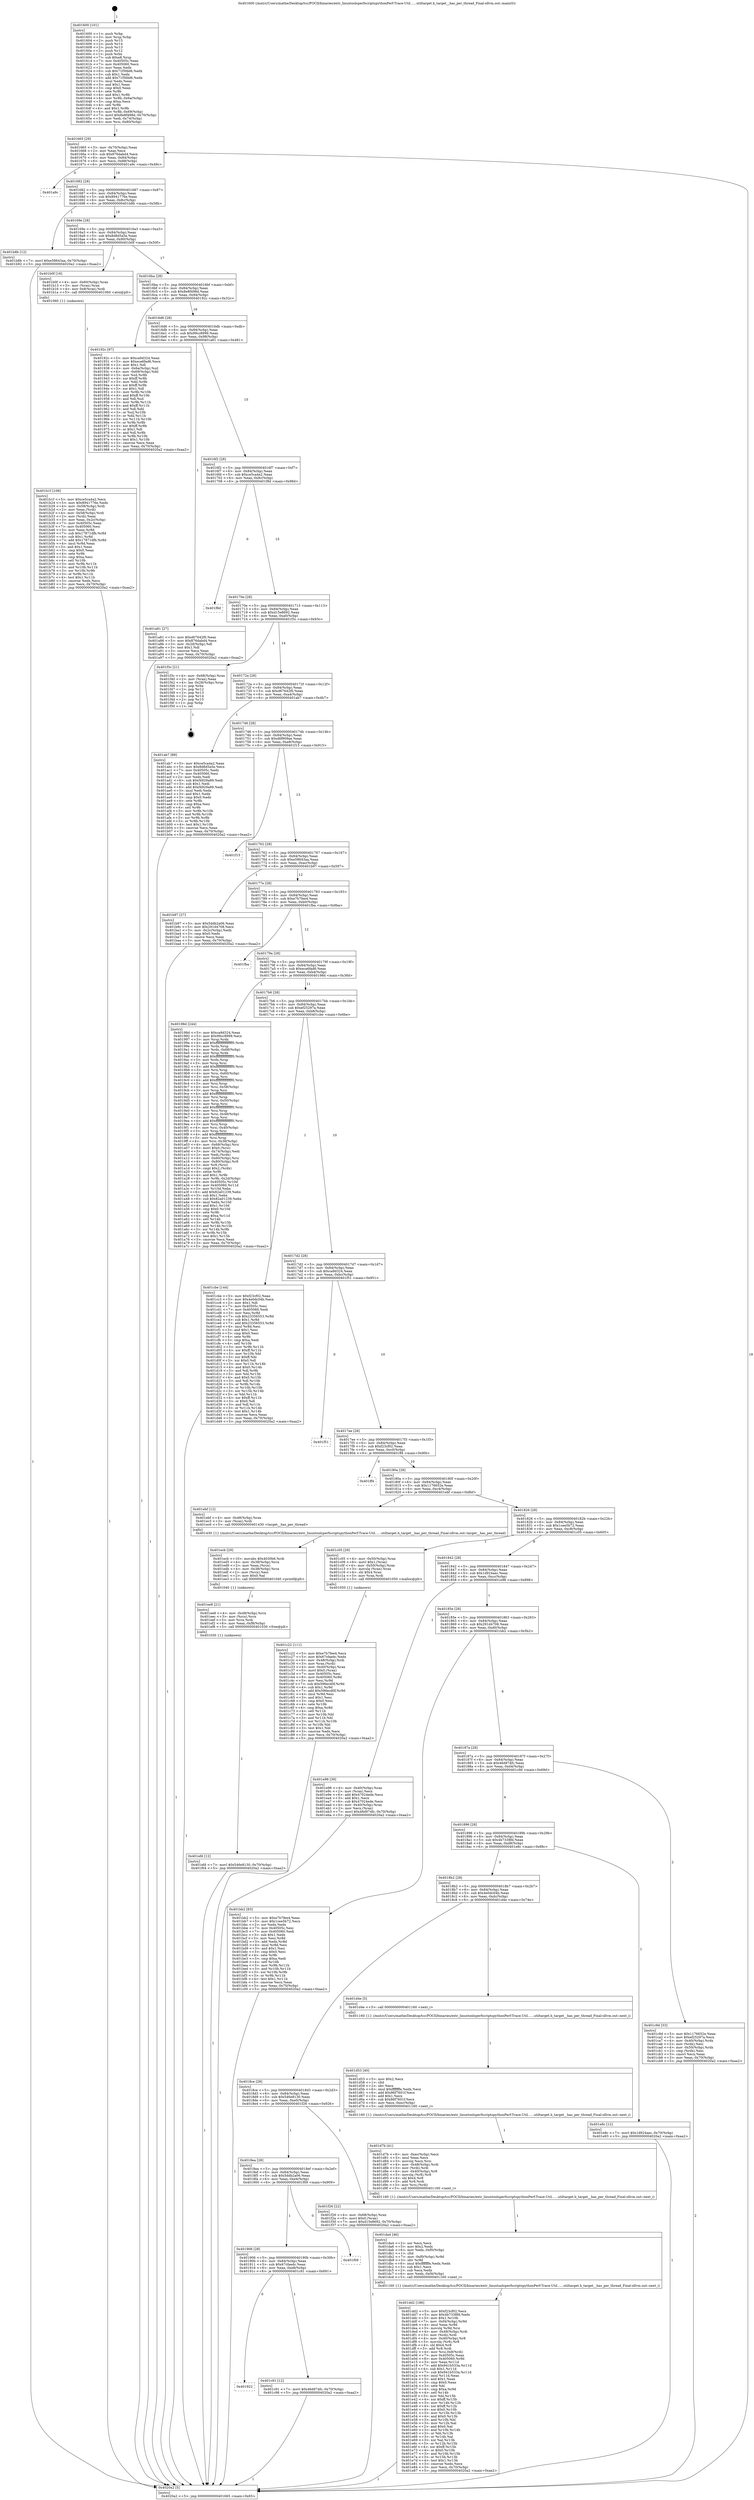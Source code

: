 digraph "0x401600" {
  label = "0x401600 (/mnt/c/Users/mathe/Desktop/tcc/POCII/binaries/extr_linuxtoolsperfscriptspythonPerf-Trace-Util......utiltarget.h_target__has_per_thread_Final-ollvm.out::main(0))"
  labelloc = "t"
  node[shape=record]

  Entry [label="",width=0.3,height=0.3,shape=circle,fillcolor=black,style=filled]
  "0x401665" [label="{
     0x401665 [29]\l
     | [instrs]\l
     &nbsp;&nbsp;0x401665 \<+3\>: mov -0x70(%rbp),%eax\l
     &nbsp;&nbsp;0x401668 \<+2\>: mov %eax,%ecx\l
     &nbsp;&nbsp;0x40166a \<+6\>: sub $0x876dabd4,%ecx\l
     &nbsp;&nbsp;0x401670 \<+6\>: mov %eax,-0x84(%rbp)\l
     &nbsp;&nbsp;0x401676 \<+6\>: mov %ecx,-0x88(%rbp)\l
     &nbsp;&nbsp;0x40167c \<+6\>: je 0000000000401a9c \<main+0x49c\>\l
  }"]
  "0x401a9c" [label="{
     0x401a9c\l
  }", style=dashed]
  "0x401682" [label="{
     0x401682 [28]\l
     | [instrs]\l
     &nbsp;&nbsp;0x401682 \<+5\>: jmp 0000000000401687 \<main+0x87\>\l
     &nbsp;&nbsp;0x401687 \<+6\>: mov -0x84(%rbp),%eax\l
     &nbsp;&nbsp;0x40168d \<+5\>: sub $0x8941776e,%eax\l
     &nbsp;&nbsp;0x401692 \<+6\>: mov %eax,-0x8c(%rbp)\l
     &nbsp;&nbsp;0x401698 \<+6\>: je 0000000000401b8b \<main+0x58b\>\l
  }"]
  Exit [label="",width=0.3,height=0.3,shape=circle,fillcolor=black,style=filled,peripheries=2]
  "0x401b8b" [label="{
     0x401b8b [12]\l
     | [instrs]\l
     &nbsp;&nbsp;0x401b8b \<+7\>: movl $0xe58643aa,-0x70(%rbp)\l
     &nbsp;&nbsp;0x401b92 \<+5\>: jmp 00000000004020a2 \<main+0xaa2\>\l
  }"]
  "0x40169e" [label="{
     0x40169e [28]\l
     | [instrs]\l
     &nbsp;&nbsp;0x40169e \<+5\>: jmp 00000000004016a3 \<main+0xa3\>\l
     &nbsp;&nbsp;0x4016a3 \<+6\>: mov -0x84(%rbp),%eax\l
     &nbsp;&nbsp;0x4016a9 \<+5\>: sub $0x8d8d5a5e,%eax\l
     &nbsp;&nbsp;0x4016ae \<+6\>: mov %eax,-0x90(%rbp)\l
     &nbsp;&nbsp;0x4016b4 \<+6\>: je 0000000000401b0f \<main+0x50f\>\l
  }"]
  "0x401efd" [label="{
     0x401efd [12]\l
     | [instrs]\l
     &nbsp;&nbsp;0x401efd \<+7\>: movl $0x546e8130,-0x70(%rbp)\l
     &nbsp;&nbsp;0x401f04 \<+5\>: jmp 00000000004020a2 \<main+0xaa2\>\l
  }"]
  "0x401b0f" [label="{
     0x401b0f [16]\l
     | [instrs]\l
     &nbsp;&nbsp;0x401b0f \<+4\>: mov -0x60(%rbp),%rax\l
     &nbsp;&nbsp;0x401b13 \<+3\>: mov (%rax),%rax\l
     &nbsp;&nbsp;0x401b16 \<+4\>: mov 0x8(%rax),%rdi\l
     &nbsp;&nbsp;0x401b1a \<+5\>: call 0000000000401060 \<atoi@plt\>\l
     | [calls]\l
     &nbsp;&nbsp;0x401060 \{1\} (unknown)\l
  }"]
  "0x4016ba" [label="{
     0x4016ba [28]\l
     | [instrs]\l
     &nbsp;&nbsp;0x4016ba \<+5\>: jmp 00000000004016bf \<main+0xbf\>\l
     &nbsp;&nbsp;0x4016bf \<+6\>: mov -0x84(%rbp),%eax\l
     &nbsp;&nbsp;0x4016c5 \<+5\>: sub $0x8e8f498d,%eax\l
     &nbsp;&nbsp;0x4016ca \<+6\>: mov %eax,-0x94(%rbp)\l
     &nbsp;&nbsp;0x4016d0 \<+6\>: je 000000000040192c \<main+0x32c\>\l
  }"]
  "0x401ee8" [label="{
     0x401ee8 [21]\l
     | [instrs]\l
     &nbsp;&nbsp;0x401ee8 \<+4\>: mov -0x48(%rbp),%rcx\l
     &nbsp;&nbsp;0x401eec \<+3\>: mov (%rcx),%rcx\l
     &nbsp;&nbsp;0x401eef \<+3\>: mov %rcx,%rdi\l
     &nbsp;&nbsp;0x401ef2 \<+6\>: mov %eax,-0xf8(%rbp)\l
     &nbsp;&nbsp;0x401ef8 \<+5\>: call 0000000000401030 \<free@plt\>\l
     | [calls]\l
     &nbsp;&nbsp;0x401030 \{1\} (unknown)\l
  }"]
  "0x40192c" [label="{
     0x40192c [97]\l
     | [instrs]\l
     &nbsp;&nbsp;0x40192c \<+5\>: mov $0xca9d324,%eax\l
     &nbsp;&nbsp;0x401931 \<+5\>: mov $0xeca6fad6,%ecx\l
     &nbsp;&nbsp;0x401936 \<+2\>: mov $0x1,%dl\l
     &nbsp;&nbsp;0x401938 \<+4\>: mov -0x6a(%rbp),%sil\l
     &nbsp;&nbsp;0x40193c \<+4\>: mov -0x69(%rbp),%dil\l
     &nbsp;&nbsp;0x401940 \<+3\>: mov %sil,%r8b\l
     &nbsp;&nbsp;0x401943 \<+4\>: xor $0xff,%r8b\l
     &nbsp;&nbsp;0x401947 \<+3\>: mov %dil,%r9b\l
     &nbsp;&nbsp;0x40194a \<+4\>: xor $0xff,%r9b\l
     &nbsp;&nbsp;0x40194e \<+3\>: xor $0x1,%dl\l
     &nbsp;&nbsp;0x401951 \<+3\>: mov %r8b,%r10b\l
     &nbsp;&nbsp;0x401954 \<+4\>: and $0xff,%r10b\l
     &nbsp;&nbsp;0x401958 \<+3\>: and %dl,%sil\l
     &nbsp;&nbsp;0x40195b \<+3\>: mov %r9b,%r11b\l
     &nbsp;&nbsp;0x40195e \<+4\>: and $0xff,%r11b\l
     &nbsp;&nbsp;0x401962 \<+3\>: and %dl,%dil\l
     &nbsp;&nbsp;0x401965 \<+3\>: or %sil,%r10b\l
     &nbsp;&nbsp;0x401968 \<+3\>: or %dil,%r11b\l
     &nbsp;&nbsp;0x40196b \<+3\>: xor %r11b,%r10b\l
     &nbsp;&nbsp;0x40196e \<+3\>: or %r9b,%r8b\l
     &nbsp;&nbsp;0x401971 \<+4\>: xor $0xff,%r8b\l
     &nbsp;&nbsp;0x401975 \<+3\>: or $0x1,%dl\l
     &nbsp;&nbsp;0x401978 \<+3\>: and %dl,%r8b\l
     &nbsp;&nbsp;0x40197b \<+3\>: or %r8b,%r10b\l
     &nbsp;&nbsp;0x40197e \<+4\>: test $0x1,%r10b\l
     &nbsp;&nbsp;0x401982 \<+3\>: cmovne %ecx,%eax\l
     &nbsp;&nbsp;0x401985 \<+3\>: mov %eax,-0x70(%rbp)\l
     &nbsp;&nbsp;0x401988 \<+5\>: jmp 00000000004020a2 \<main+0xaa2\>\l
  }"]
  "0x4016d6" [label="{
     0x4016d6 [28]\l
     | [instrs]\l
     &nbsp;&nbsp;0x4016d6 \<+5\>: jmp 00000000004016db \<main+0xdb\>\l
     &nbsp;&nbsp;0x4016db \<+6\>: mov -0x84(%rbp),%eax\l
     &nbsp;&nbsp;0x4016e1 \<+5\>: sub $0x99cc8999,%eax\l
     &nbsp;&nbsp;0x4016e6 \<+6\>: mov %eax,-0x98(%rbp)\l
     &nbsp;&nbsp;0x4016ec \<+6\>: je 0000000000401a81 \<main+0x481\>\l
  }"]
  "0x4020a2" [label="{
     0x4020a2 [5]\l
     | [instrs]\l
     &nbsp;&nbsp;0x4020a2 \<+5\>: jmp 0000000000401665 \<main+0x65\>\l
  }"]
  "0x401600" [label="{
     0x401600 [101]\l
     | [instrs]\l
     &nbsp;&nbsp;0x401600 \<+1\>: push %rbp\l
     &nbsp;&nbsp;0x401601 \<+3\>: mov %rsp,%rbp\l
     &nbsp;&nbsp;0x401604 \<+2\>: push %r15\l
     &nbsp;&nbsp;0x401606 \<+2\>: push %r14\l
     &nbsp;&nbsp;0x401608 \<+2\>: push %r13\l
     &nbsp;&nbsp;0x40160a \<+2\>: push %r12\l
     &nbsp;&nbsp;0x40160c \<+1\>: push %rbx\l
     &nbsp;&nbsp;0x40160d \<+7\>: sub $0xe8,%rsp\l
     &nbsp;&nbsp;0x401614 \<+7\>: mov 0x40505c,%eax\l
     &nbsp;&nbsp;0x40161b \<+7\>: mov 0x405060,%ecx\l
     &nbsp;&nbsp;0x401622 \<+2\>: mov %eax,%edx\l
     &nbsp;&nbsp;0x401624 \<+6\>: sub $0x71f5fdd6,%edx\l
     &nbsp;&nbsp;0x40162a \<+3\>: sub $0x1,%edx\l
     &nbsp;&nbsp;0x40162d \<+6\>: add $0x71f5fdd6,%edx\l
     &nbsp;&nbsp;0x401633 \<+3\>: imul %edx,%eax\l
     &nbsp;&nbsp;0x401636 \<+3\>: and $0x1,%eax\l
     &nbsp;&nbsp;0x401639 \<+3\>: cmp $0x0,%eax\l
     &nbsp;&nbsp;0x40163c \<+4\>: sete %r8b\l
     &nbsp;&nbsp;0x401640 \<+4\>: and $0x1,%r8b\l
     &nbsp;&nbsp;0x401644 \<+4\>: mov %r8b,-0x6a(%rbp)\l
     &nbsp;&nbsp;0x401648 \<+3\>: cmp $0xa,%ecx\l
     &nbsp;&nbsp;0x40164b \<+4\>: setl %r8b\l
     &nbsp;&nbsp;0x40164f \<+4\>: and $0x1,%r8b\l
     &nbsp;&nbsp;0x401653 \<+4\>: mov %r8b,-0x69(%rbp)\l
     &nbsp;&nbsp;0x401657 \<+7\>: movl $0x8e8f498d,-0x70(%rbp)\l
     &nbsp;&nbsp;0x40165e \<+3\>: mov %edi,-0x74(%rbp)\l
     &nbsp;&nbsp;0x401661 \<+4\>: mov %rsi,-0x80(%rbp)\l
  }"]
  "0x401ecb" [label="{
     0x401ecb [29]\l
     | [instrs]\l
     &nbsp;&nbsp;0x401ecb \<+10\>: movabs $0x4030b6,%rdi\l
     &nbsp;&nbsp;0x401ed5 \<+4\>: mov -0x38(%rbp),%rcx\l
     &nbsp;&nbsp;0x401ed9 \<+2\>: mov %eax,(%rcx)\l
     &nbsp;&nbsp;0x401edb \<+4\>: mov -0x38(%rbp),%rcx\l
     &nbsp;&nbsp;0x401edf \<+2\>: mov (%rcx),%esi\l
     &nbsp;&nbsp;0x401ee1 \<+2\>: mov $0x0,%al\l
     &nbsp;&nbsp;0x401ee3 \<+5\>: call 0000000000401040 \<printf@plt\>\l
     | [calls]\l
     &nbsp;&nbsp;0x401040 \{1\} (unknown)\l
  }"]
  "0x401a81" [label="{
     0x401a81 [27]\l
     | [instrs]\l
     &nbsp;&nbsp;0x401a81 \<+5\>: mov $0xd67642f0,%eax\l
     &nbsp;&nbsp;0x401a86 \<+5\>: mov $0x876dabd4,%ecx\l
     &nbsp;&nbsp;0x401a8b \<+3\>: mov -0x2d(%rbp),%dl\l
     &nbsp;&nbsp;0x401a8e \<+3\>: test $0x1,%dl\l
     &nbsp;&nbsp;0x401a91 \<+3\>: cmovne %ecx,%eax\l
     &nbsp;&nbsp;0x401a94 \<+3\>: mov %eax,-0x70(%rbp)\l
     &nbsp;&nbsp;0x401a97 \<+5\>: jmp 00000000004020a2 \<main+0xaa2\>\l
  }"]
  "0x4016f2" [label="{
     0x4016f2 [28]\l
     | [instrs]\l
     &nbsp;&nbsp;0x4016f2 \<+5\>: jmp 00000000004016f7 \<main+0xf7\>\l
     &nbsp;&nbsp;0x4016f7 \<+6\>: mov -0x84(%rbp),%eax\l
     &nbsp;&nbsp;0x4016fd \<+5\>: sub $0xce5ca4a2,%eax\l
     &nbsp;&nbsp;0x401702 \<+6\>: mov %eax,-0x9c(%rbp)\l
     &nbsp;&nbsp;0x401708 \<+6\>: je 0000000000401f8d \<main+0x98d\>\l
  }"]
  "0x401dd2" [label="{
     0x401dd2 [186]\l
     | [instrs]\l
     &nbsp;&nbsp;0x401dd2 \<+5\>: mov $0xf23cf02,%ecx\l
     &nbsp;&nbsp;0x401dd7 \<+5\>: mov $0x4b7338fd,%edx\l
     &nbsp;&nbsp;0x401ddc \<+3\>: mov $0x1,%r10b\l
     &nbsp;&nbsp;0x401ddf \<+7\>: mov -0xf4(%rbp),%r9d\l
     &nbsp;&nbsp;0x401de6 \<+4\>: imul %eax,%r9d\l
     &nbsp;&nbsp;0x401dea \<+3\>: movslq %r9d,%rsi\l
     &nbsp;&nbsp;0x401ded \<+4\>: mov -0x48(%rbp),%rdi\l
     &nbsp;&nbsp;0x401df1 \<+3\>: mov (%rdi),%rdi\l
     &nbsp;&nbsp;0x401df4 \<+4\>: mov -0x40(%rbp),%r8\l
     &nbsp;&nbsp;0x401df8 \<+3\>: movslq (%r8),%r8\l
     &nbsp;&nbsp;0x401dfb \<+4\>: shl $0x4,%r8\l
     &nbsp;&nbsp;0x401dff \<+3\>: add %r8,%rdi\l
     &nbsp;&nbsp;0x401e02 \<+4\>: mov %rsi,0x8(%rdi)\l
     &nbsp;&nbsp;0x401e06 \<+7\>: mov 0x40505c,%eax\l
     &nbsp;&nbsp;0x401e0d \<+8\>: mov 0x405060,%r9d\l
     &nbsp;&nbsp;0x401e15 \<+3\>: mov %eax,%r11d\l
     &nbsp;&nbsp;0x401e18 \<+7\>: add $0x941b533a,%r11d\l
     &nbsp;&nbsp;0x401e1f \<+4\>: sub $0x1,%r11d\l
     &nbsp;&nbsp;0x401e23 \<+7\>: sub $0x941b533a,%r11d\l
     &nbsp;&nbsp;0x401e2a \<+4\>: imul %r11d,%eax\l
     &nbsp;&nbsp;0x401e2e \<+3\>: and $0x1,%eax\l
     &nbsp;&nbsp;0x401e31 \<+3\>: cmp $0x0,%eax\l
     &nbsp;&nbsp;0x401e34 \<+3\>: sete %bl\l
     &nbsp;&nbsp;0x401e37 \<+4\>: cmp $0xa,%r9d\l
     &nbsp;&nbsp;0x401e3b \<+4\>: setl %r14b\l
     &nbsp;&nbsp;0x401e3f \<+3\>: mov %bl,%r15b\l
     &nbsp;&nbsp;0x401e42 \<+4\>: xor $0xff,%r15b\l
     &nbsp;&nbsp;0x401e46 \<+3\>: mov %r14b,%r12b\l
     &nbsp;&nbsp;0x401e49 \<+4\>: xor $0xff,%r12b\l
     &nbsp;&nbsp;0x401e4d \<+4\>: xor $0x0,%r10b\l
     &nbsp;&nbsp;0x401e51 \<+3\>: mov %r15b,%r13b\l
     &nbsp;&nbsp;0x401e54 \<+4\>: and $0x0,%r13b\l
     &nbsp;&nbsp;0x401e58 \<+3\>: and %r10b,%bl\l
     &nbsp;&nbsp;0x401e5b \<+3\>: mov %r12b,%al\l
     &nbsp;&nbsp;0x401e5e \<+2\>: and $0x0,%al\l
     &nbsp;&nbsp;0x401e60 \<+3\>: and %r10b,%r14b\l
     &nbsp;&nbsp;0x401e63 \<+3\>: or %bl,%r13b\l
     &nbsp;&nbsp;0x401e66 \<+3\>: or %r14b,%al\l
     &nbsp;&nbsp;0x401e69 \<+3\>: xor %al,%r13b\l
     &nbsp;&nbsp;0x401e6c \<+3\>: or %r12b,%r15b\l
     &nbsp;&nbsp;0x401e6f \<+4\>: xor $0xff,%r15b\l
     &nbsp;&nbsp;0x401e73 \<+4\>: or $0x0,%r10b\l
     &nbsp;&nbsp;0x401e77 \<+3\>: and %r10b,%r15b\l
     &nbsp;&nbsp;0x401e7a \<+3\>: or %r15b,%r13b\l
     &nbsp;&nbsp;0x401e7d \<+4\>: test $0x1,%r13b\l
     &nbsp;&nbsp;0x401e81 \<+3\>: cmovne %edx,%ecx\l
     &nbsp;&nbsp;0x401e84 \<+3\>: mov %ecx,-0x70(%rbp)\l
     &nbsp;&nbsp;0x401e87 \<+5\>: jmp 00000000004020a2 \<main+0xaa2\>\l
  }"]
  "0x401f8d" [label="{
     0x401f8d\l
  }", style=dashed]
  "0x40170e" [label="{
     0x40170e [28]\l
     | [instrs]\l
     &nbsp;&nbsp;0x40170e \<+5\>: jmp 0000000000401713 \<main+0x113\>\l
     &nbsp;&nbsp;0x401713 \<+6\>: mov -0x84(%rbp),%eax\l
     &nbsp;&nbsp;0x401719 \<+5\>: sub $0xd15e8692,%eax\l
     &nbsp;&nbsp;0x40171e \<+6\>: mov %eax,-0xa0(%rbp)\l
     &nbsp;&nbsp;0x401724 \<+6\>: je 0000000000401f3c \<main+0x93c\>\l
  }"]
  "0x401da4" [label="{
     0x401da4 [46]\l
     | [instrs]\l
     &nbsp;&nbsp;0x401da4 \<+2\>: xor %ecx,%ecx\l
     &nbsp;&nbsp;0x401da6 \<+5\>: mov $0x2,%edx\l
     &nbsp;&nbsp;0x401dab \<+6\>: mov %edx,-0xf0(%rbp)\l
     &nbsp;&nbsp;0x401db1 \<+1\>: cltd\l
     &nbsp;&nbsp;0x401db2 \<+7\>: mov -0xf0(%rbp),%r9d\l
     &nbsp;&nbsp;0x401db9 \<+3\>: idiv %r9d\l
     &nbsp;&nbsp;0x401dbc \<+6\>: imul $0xfffffffe,%edx,%edx\l
     &nbsp;&nbsp;0x401dc2 \<+3\>: sub $0x1,%ecx\l
     &nbsp;&nbsp;0x401dc5 \<+2\>: sub %ecx,%edx\l
     &nbsp;&nbsp;0x401dc7 \<+6\>: mov %edx,-0xf4(%rbp)\l
     &nbsp;&nbsp;0x401dcd \<+5\>: call 0000000000401160 \<next_i\>\l
     | [calls]\l
     &nbsp;&nbsp;0x401160 \{1\} (/mnt/c/Users/mathe/Desktop/tcc/POCII/binaries/extr_linuxtoolsperfscriptspythonPerf-Trace-Util......utiltarget.h_target__has_per_thread_Final-ollvm.out::next_i)\l
  }"]
  "0x401f3c" [label="{
     0x401f3c [21]\l
     | [instrs]\l
     &nbsp;&nbsp;0x401f3c \<+4\>: mov -0x68(%rbp),%rax\l
     &nbsp;&nbsp;0x401f40 \<+2\>: mov (%rax),%eax\l
     &nbsp;&nbsp;0x401f42 \<+4\>: lea -0x28(%rbp),%rsp\l
     &nbsp;&nbsp;0x401f46 \<+1\>: pop %rbx\l
     &nbsp;&nbsp;0x401f47 \<+2\>: pop %r12\l
     &nbsp;&nbsp;0x401f49 \<+2\>: pop %r13\l
     &nbsp;&nbsp;0x401f4b \<+2\>: pop %r14\l
     &nbsp;&nbsp;0x401f4d \<+2\>: pop %r15\l
     &nbsp;&nbsp;0x401f4f \<+1\>: pop %rbp\l
     &nbsp;&nbsp;0x401f50 \<+1\>: ret\l
  }"]
  "0x40172a" [label="{
     0x40172a [28]\l
     | [instrs]\l
     &nbsp;&nbsp;0x40172a \<+5\>: jmp 000000000040172f \<main+0x12f\>\l
     &nbsp;&nbsp;0x40172f \<+6\>: mov -0x84(%rbp),%eax\l
     &nbsp;&nbsp;0x401735 \<+5\>: sub $0xd67642f0,%eax\l
     &nbsp;&nbsp;0x40173a \<+6\>: mov %eax,-0xa4(%rbp)\l
     &nbsp;&nbsp;0x401740 \<+6\>: je 0000000000401ab7 \<main+0x4b7\>\l
  }"]
  "0x401d7b" [label="{
     0x401d7b [41]\l
     | [instrs]\l
     &nbsp;&nbsp;0x401d7b \<+6\>: mov -0xec(%rbp),%ecx\l
     &nbsp;&nbsp;0x401d81 \<+3\>: imul %eax,%ecx\l
     &nbsp;&nbsp;0x401d84 \<+3\>: movslq %ecx,%rsi\l
     &nbsp;&nbsp;0x401d87 \<+4\>: mov -0x48(%rbp),%rdi\l
     &nbsp;&nbsp;0x401d8b \<+3\>: mov (%rdi),%rdi\l
     &nbsp;&nbsp;0x401d8e \<+4\>: mov -0x40(%rbp),%r8\l
     &nbsp;&nbsp;0x401d92 \<+3\>: movslq (%r8),%r8\l
     &nbsp;&nbsp;0x401d95 \<+4\>: shl $0x4,%r8\l
     &nbsp;&nbsp;0x401d99 \<+3\>: add %r8,%rdi\l
     &nbsp;&nbsp;0x401d9c \<+3\>: mov %rsi,(%rdi)\l
     &nbsp;&nbsp;0x401d9f \<+5\>: call 0000000000401160 \<next_i\>\l
     | [calls]\l
     &nbsp;&nbsp;0x401160 \{1\} (/mnt/c/Users/mathe/Desktop/tcc/POCII/binaries/extr_linuxtoolsperfscriptspythonPerf-Trace-Util......utiltarget.h_target__has_per_thread_Final-ollvm.out::next_i)\l
  }"]
  "0x401ab7" [label="{
     0x401ab7 [88]\l
     | [instrs]\l
     &nbsp;&nbsp;0x401ab7 \<+5\>: mov $0xce5ca4a2,%eax\l
     &nbsp;&nbsp;0x401abc \<+5\>: mov $0x8d8d5a5e,%ecx\l
     &nbsp;&nbsp;0x401ac1 \<+7\>: mov 0x40505c,%edx\l
     &nbsp;&nbsp;0x401ac8 \<+7\>: mov 0x405060,%esi\l
     &nbsp;&nbsp;0x401acf \<+2\>: mov %edx,%edi\l
     &nbsp;&nbsp;0x401ad1 \<+6\>: sub $0xf4929a89,%edi\l
     &nbsp;&nbsp;0x401ad7 \<+3\>: sub $0x1,%edi\l
     &nbsp;&nbsp;0x401ada \<+6\>: add $0xf4929a89,%edi\l
     &nbsp;&nbsp;0x401ae0 \<+3\>: imul %edi,%edx\l
     &nbsp;&nbsp;0x401ae3 \<+3\>: and $0x1,%edx\l
     &nbsp;&nbsp;0x401ae6 \<+3\>: cmp $0x0,%edx\l
     &nbsp;&nbsp;0x401ae9 \<+4\>: sete %r8b\l
     &nbsp;&nbsp;0x401aed \<+3\>: cmp $0xa,%esi\l
     &nbsp;&nbsp;0x401af0 \<+4\>: setl %r9b\l
     &nbsp;&nbsp;0x401af4 \<+3\>: mov %r8b,%r10b\l
     &nbsp;&nbsp;0x401af7 \<+3\>: and %r9b,%r10b\l
     &nbsp;&nbsp;0x401afa \<+3\>: xor %r9b,%r8b\l
     &nbsp;&nbsp;0x401afd \<+3\>: or %r8b,%r10b\l
     &nbsp;&nbsp;0x401b00 \<+4\>: test $0x1,%r10b\l
     &nbsp;&nbsp;0x401b04 \<+3\>: cmovne %ecx,%eax\l
     &nbsp;&nbsp;0x401b07 \<+3\>: mov %eax,-0x70(%rbp)\l
     &nbsp;&nbsp;0x401b0a \<+5\>: jmp 00000000004020a2 \<main+0xaa2\>\l
  }"]
  "0x401746" [label="{
     0x401746 [28]\l
     | [instrs]\l
     &nbsp;&nbsp;0x401746 \<+5\>: jmp 000000000040174b \<main+0x14b\>\l
     &nbsp;&nbsp;0x40174b \<+6\>: mov -0x84(%rbp),%eax\l
     &nbsp;&nbsp;0x401751 \<+5\>: sub $0xd6f909ae,%eax\l
     &nbsp;&nbsp;0x401756 \<+6\>: mov %eax,-0xa8(%rbp)\l
     &nbsp;&nbsp;0x40175c \<+6\>: je 0000000000401f15 \<main+0x915\>\l
  }"]
  "0x401d53" [label="{
     0x401d53 [40]\l
     | [instrs]\l
     &nbsp;&nbsp;0x401d53 \<+5\>: mov $0x2,%ecx\l
     &nbsp;&nbsp;0x401d58 \<+1\>: cltd\l
     &nbsp;&nbsp;0x401d59 \<+2\>: idiv %ecx\l
     &nbsp;&nbsp;0x401d5b \<+6\>: imul $0xfffffffe,%edx,%ecx\l
     &nbsp;&nbsp;0x401d61 \<+6\>: add $0x86f7601f,%ecx\l
     &nbsp;&nbsp;0x401d67 \<+3\>: add $0x1,%ecx\l
     &nbsp;&nbsp;0x401d6a \<+6\>: sub $0x86f7601f,%ecx\l
     &nbsp;&nbsp;0x401d70 \<+6\>: mov %ecx,-0xec(%rbp)\l
     &nbsp;&nbsp;0x401d76 \<+5\>: call 0000000000401160 \<next_i\>\l
     | [calls]\l
     &nbsp;&nbsp;0x401160 \{1\} (/mnt/c/Users/mathe/Desktop/tcc/POCII/binaries/extr_linuxtoolsperfscriptspythonPerf-Trace-Util......utiltarget.h_target__has_per_thread_Final-ollvm.out::next_i)\l
  }"]
  "0x401f15" [label="{
     0x401f15\l
  }", style=dashed]
  "0x401762" [label="{
     0x401762 [28]\l
     | [instrs]\l
     &nbsp;&nbsp;0x401762 \<+5\>: jmp 0000000000401767 \<main+0x167\>\l
     &nbsp;&nbsp;0x401767 \<+6\>: mov -0x84(%rbp),%eax\l
     &nbsp;&nbsp;0x40176d \<+5\>: sub $0xe58643aa,%eax\l
     &nbsp;&nbsp;0x401772 \<+6\>: mov %eax,-0xac(%rbp)\l
     &nbsp;&nbsp;0x401778 \<+6\>: je 0000000000401b97 \<main+0x597\>\l
  }"]
  "0x401922" [label="{
     0x401922\l
  }", style=dashed]
  "0x401b97" [label="{
     0x401b97 [27]\l
     | [instrs]\l
     &nbsp;&nbsp;0x401b97 \<+5\>: mov $0x5ddb2a06,%eax\l
     &nbsp;&nbsp;0x401b9c \<+5\>: mov $0x291d4708,%ecx\l
     &nbsp;&nbsp;0x401ba1 \<+3\>: mov -0x2c(%rbp),%edx\l
     &nbsp;&nbsp;0x401ba4 \<+3\>: cmp $0x0,%edx\l
     &nbsp;&nbsp;0x401ba7 \<+3\>: cmove %ecx,%eax\l
     &nbsp;&nbsp;0x401baa \<+3\>: mov %eax,-0x70(%rbp)\l
     &nbsp;&nbsp;0x401bad \<+5\>: jmp 00000000004020a2 \<main+0xaa2\>\l
  }"]
  "0x40177e" [label="{
     0x40177e [28]\l
     | [instrs]\l
     &nbsp;&nbsp;0x40177e \<+5\>: jmp 0000000000401783 \<main+0x183\>\l
     &nbsp;&nbsp;0x401783 \<+6\>: mov -0x84(%rbp),%eax\l
     &nbsp;&nbsp;0x401789 \<+5\>: sub $0xe7b7fee4,%eax\l
     &nbsp;&nbsp;0x40178e \<+6\>: mov %eax,-0xb0(%rbp)\l
     &nbsp;&nbsp;0x401794 \<+6\>: je 0000000000401fba \<main+0x9ba\>\l
  }"]
  "0x401c91" [label="{
     0x401c91 [12]\l
     | [instrs]\l
     &nbsp;&nbsp;0x401c91 \<+7\>: movl $0x46d974fc,-0x70(%rbp)\l
     &nbsp;&nbsp;0x401c98 \<+5\>: jmp 00000000004020a2 \<main+0xaa2\>\l
  }"]
  "0x401fba" [label="{
     0x401fba\l
  }", style=dashed]
  "0x40179a" [label="{
     0x40179a [28]\l
     | [instrs]\l
     &nbsp;&nbsp;0x40179a \<+5\>: jmp 000000000040179f \<main+0x19f\>\l
     &nbsp;&nbsp;0x40179f \<+6\>: mov -0x84(%rbp),%eax\l
     &nbsp;&nbsp;0x4017a5 \<+5\>: sub $0xeca6fad6,%eax\l
     &nbsp;&nbsp;0x4017aa \<+6\>: mov %eax,-0xb4(%rbp)\l
     &nbsp;&nbsp;0x4017b0 \<+6\>: je 000000000040198d \<main+0x38d\>\l
  }"]
  "0x401906" [label="{
     0x401906 [28]\l
     | [instrs]\l
     &nbsp;&nbsp;0x401906 \<+5\>: jmp 000000000040190b \<main+0x30b\>\l
     &nbsp;&nbsp;0x40190b \<+6\>: mov -0x84(%rbp),%eax\l
     &nbsp;&nbsp;0x401911 \<+5\>: sub $0x67cfaedc,%eax\l
     &nbsp;&nbsp;0x401916 \<+6\>: mov %eax,-0xe8(%rbp)\l
     &nbsp;&nbsp;0x40191c \<+6\>: je 0000000000401c91 \<main+0x691\>\l
  }"]
  "0x40198d" [label="{
     0x40198d [244]\l
     | [instrs]\l
     &nbsp;&nbsp;0x40198d \<+5\>: mov $0xca9d324,%eax\l
     &nbsp;&nbsp;0x401992 \<+5\>: mov $0x99cc8999,%ecx\l
     &nbsp;&nbsp;0x401997 \<+3\>: mov %rsp,%rdx\l
     &nbsp;&nbsp;0x40199a \<+4\>: add $0xfffffffffffffff0,%rdx\l
     &nbsp;&nbsp;0x40199e \<+3\>: mov %rdx,%rsp\l
     &nbsp;&nbsp;0x4019a1 \<+4\>: mov %rdx,-0x68(%rbp)\l
     &nbsp;&nbsp;0x4019a5 \<+3\>: mov %rsp,%rdx\l
     &nbsp;&nbsp;0x4019a8 \<+4\>: add $0xfffffffffffffff0,%rdx\l
     &nbsp;&nbsp;0x4019ac \<+3\>: mov %rdx,%rsp\l
     &nbsp;&nbsp;0x4019af \<+3\>: mov %rsp,%rsi\l
     &nbsp;&nbsp;0x4019b2 \<+4\>: add $0xfffffffffffffff0,%rsi\l
     &nbsp;&nbsp;0x4019b6 \<+3\>: mov %rsi,%rsp\l
     &nbsp;&nbsp;0x4019b9 \<+4\>: mov %rsi,-0x60(%rbp)\l
     &nbsp;&nbsp;0x4019bd \<+3\>: mov %rsp,%rsi\l
     &nbsp;&nbsp;0x4019c0 \<+4\>: add $0xfffffffffffffff0,%rsi\l
     &nbsp;&nbsp;0x4019c4 \<+3\>: mov %rsi,%rsp\l
     &nbsp;&nbsp;0x4019c7 \<+4\>: mov %rsi,-0x58(%rbp)\l
     &nbsp;&nbsp;0x4019cb \<+3\>: mov %rsp,%rsi\l
     &nbsp;&nbsp;0x4019ce \<+4\>: add $0xfffffffffffffff0,%rsi\l
     &nbsp;&nbsp;0x4019d2 \<+3\>: mov %rsi,%rsp\l
     &nbsp;&nbsp;0x4019d5 \<+4\>: mov %rsi,-0x50(%rbp)\l
     &nbsp;&nbsp;0x4019d9 \<+3\>: mov %rsp,%rsi\l
     &nbsp;&nbsp;0x4019dc \<+4\>: add $0xfffffffffffffff0,%rsi\l
     &nbsp;&nbsp;0x4019e0 \<+3\>: mov %rsi,%rsp\l
     &nbsp;&nbsp;0x4019e3 \<+4\>: mov %rsi,-0x48(%rbp)\l
     &nbsp;&nbsp;0x4019e7 \<+3\>: mov %rsp,%rsi\l
     &nbsp;&nbsp;0x4019ea \<+4\>: add $0xfffffffffffffff0,%rsi\l
     &nbsp;&nbsp;0x4019ee \<+3\>: mov %rsi,%rsp\l
     &nbsp;&nbsp;0x4019f1 \<+4\>: mov %rsi,-0x40(%rbp)\l
     &nbsp;&nbsp;0x4019f5 \<+3\>: mov %rsp,%rsi\l
     &nbsp;&nbsp;0x4019f8 \<+4\>: add $0xfffffffffffffff0,%rsi\l
     &nbsp;&nbsp;0x4019fc \<+3\>: mov %rsi,%rsp\l
     &nbsp;&nbsp;0x4019ff \<+4\>: mov %rsi,-0x38(%rbp)\l
     &nbsp;&nbsp;0x401a03 \<+4\>: mov -0x68(%rbp),%rsi\l
     &nbsp;&nbsp;0x401a07 \<+6\>: movl $0x0,(%rsi)\l
     &nbsp;&nbsp;0x401a0d \<+3\>: mov -0x74(%rbp),%edi\l
     &nbsp;&nbsp;0x401a10 \<+2\>: mov %edi,(%rdx)\l
     &nbsp;&nbsp;0x401a12 \<+4\>: mov -0x60(%rbp),%rsi\l
     &nbsp;&nbsp;0x401a16 \<+4\>: mov -0x80(%rbp),%r8\l
     &nbsp;&nbsp;0x401a1a \<+3\>: mov %r8,(%rsi)\l
     &nbsp;&nbsp;0x401a1d \<+3\>: cmpl $0x2,(%rdx)\l
     &nbsp;&nbsp;0x401a20 \<+4\>: setne %r9b\l
     &nbsp;&nbsp;0x401a24 \<+4\>: and $0x1,%r9b\l
     &nbsp;&nbsp;0x401a28 \<+4\>: mov %r9b,-0x2d(%rbp)\l
     &nbsp;&nbsp;0x401a2c \<+8\>: mov 0x40505c,%r10d\l
     &nbsp;&nbsp;0x401a34 \<+8\>: mov 0x405060,%r11d\l
     &nbsp;&nbsp;0x401a3c \<+3\>: mov %r10d,%ebx\l
     &nbsp;&nbsp;0x401a3f \<+6\>: add $0x82a01239,%ebx\l
     &nbsp;&nbsp;0x401a45 \<+3\>: sub $0x1,%ebx\l
     &nbsp;&nbsp;0x401a48 \<+6\>: sub $0x82a01239,%ebx\l
     &nbsp;&nbsp;0x401a4e \<+4\>: imul %ebx,%r10d\l
     &nbsp;&nbsp;0x401a52 \<+4\>: and $0x1,%r10d\l
     &nbsp;&nbsp;0x401a56 \<+4\>: cmp $0x0,%r10d\l
     &nbsp;&nbsp;0x401a5a \<+4\>: sete %r9b\l
     &nbsp;&nbsp;0x401a5e \<+4\>: cmp $0xa,%r11d\l
     &nbsp;&nbsp;0x401a62 \<+4\>: setl %r14b\l
     &nbsp;&nbsp;0x401a66 \<+3\>: mov %r9b,%r15b\l
     &nbsp;&nbsp;0x401a69 \<+3\>: and %r14b,%r15b\l
     &nbsp;&nbsp;0x401a6c \<+3\>: xor %r14b,%r9b\l
     &nbsp;&nbsp;0x401a6f \<+3\>: or %r9b,%r15b\l
     &nbsp;&nbsp;0x401a72 \<+4\>: test $0x1,%r15b\l
     &nbsp;&nbsp;0x401a76 \<+3\>: cmovne %ecx,%eax\l
     &nbsp;&nbsp;0x401a79 \<+3\>: mov %eax,-0x70(%rbp)\l
     &nbsp;&nbsp;0x401a7c \<+5\>: jmp 00000000004020a2 \<main+0xaa2\>\l
  }"]
  "0x4017b6" [label="{
     0x4017b6 [28]\l
     | [instrs]\l
     &nbsp;&nbsp;0x4017b6 \<+5\>: jmp 00000000004017bb \<main+0x1bb\>\l
     &nbsp;&nbsp;0x4017bb \<+6\>: mov -0x84(%rbp),%eax\l
     &nbsp;&nbsp;0x4017c1 \<+5\>: sub $0xef25297a,%eax\l
     &nbsp;&nbsp;0x4017c6 \<+6\>: mov %eax,-0xb8(%rbp)\l
     &nbsp;&nbsp;0x4017cc \<+6\>: je 0000000000401cbe \<main+0x6be\>\l
  }"]
  "0x401f09" [label="{
     0x401f09\l
  }", style=dashed]
  "0x401b1f" [label="{
     0x401b1f [108]\l
     | [instrs]\l
     &nbsp;&nbsp;0x401b1f \<+5\>: mov $0xce5ca4a2,%ecx\l
     &nbsp;&nbsp;0x401b24 \<+5\>: mov $0x8941776e,%edx\l
     &nbsp;&nbsp;0x401b29 \<+4\>: mov -0x58(%rbp),%rdi\l
     &nbsp;&nbsp;0x401b2d \<+2\>: mov %eax,(%rdi)\l
     &nbsp;&nbsp;0x401b2f \<+4\>: mov -0x58(%rbp),%rdi\l
     &nbsp;&nbsp;0x401b33 \<+2\>: mov (%rdi),%eax\l
     &nbsp;&nbsp;0x401b35 \<+3\>: mov %eax,-0x2c(%rbp)\l
     &nbsp;&nbsp;0x401b38 \<+7\>: mov 0x40505c,%eax\l
     &nbsp;&nbsp;0x401b3f \<+7\>: mov 0x405060,%esi\l
     &nbsp;&nbsp;0x401b46 \<+3\>: mov %eax,%r8d\l
     &nbsp;&nbsp;0x401b49 \<+7\>: sub $0x17871dfb,%r8d\l
     &nbsp;&nbsp;0x401b50 \<+4\>: sub $0x1,%r8d\l
     &nbsp;&nbsp;0x401b54 \<+7\>: add $0x17871dfb,%r8d\l
     &nbsp;&nbsp;0x401b5b \<+4\>: imul %r8d,%eax\l
     &nbsp;&nbsp;0x401b5f \<+3\>: and $0x1,%eax\l
     &nbsp;&nbsp;0x401b62 \<+3\>: cmp $0x0,%eax\l
     &nbsp;&nbsp;0x401b65 \<+4\>: sete %r9b\l
     &nbsp;&nbsp;0x401b69 \<+3\>: cmp $0xa,%esi\l
     &nbsp;&nbsp;0x401b6c \<+4\>: setl %r10b\l
     &nbsp;&nbsp;0x401b70 \<+3\>: mov %r9b,%r11b\l
     &nbsp;&nbsp;0x401b73 \<+3\>: and %r10b,%r11b\l
     &nbsp;&nbsp;0x401b76 \<+3\>: xor %r10b,%r9b\l
     &nbsp;&nbsp;0x401b79 \<+3\>: or %r9b,%r11b\l
     &nbsp;&nbsp;0x401b7c \<+4\>: test $0x1,%r11b\l
     &nbsp;&nbsp;0x401b80 \<+3\>: cmovne %edx,%ecx\l
     &nbsp;&nbsp;0x401b83 \<+3\>: mov %ecx,-0x70(%rbp)\l
     &nbsp;&nbsp;0x401b86 \<+5\>: jmp 00000000004020a2 \<main+0xaa2\>\l
  }"]
  "0x4018ea" [label="{
     0x4018ea [28]\l
     | [instrs]\l
     &nbsp;&nbsp;0x4018ea \<+5\>: jmp 00000000004018ef \<main+0x2ef\>\l
     &nbsp;&nbsp;0x4018ef \<+6\>: mov -0x84(%rbp),%eax\l
     &nbsp;&nbsp;0x4018f5 \<+5\>: sub $0x5ddb2a06,%eax\l
     &nbsp;&nbsp;0x4018fa \<+6\>: mov %eax,-0xe4(%rbp)\l
     &nbsp;&nbsp;0x401900 \<+6\>: je 0000000000401f09 \<main+0x909\>\l
  }"]
  "0x401cbe" [label="{
     0x401cbe [144]\l
     | [instrs]\l
     &nbsp;&nbsp;0x401cbe \<+5\>: mov $0xf23cf02,%eax\l
     &nbsp;&nbsp;0x401cc3 \<+5\>: mov $0x4e0dc04b,%ecx\l
     &nbsp;&nbsp;0x401cc8 \<+2\>: mov $0x1,%dl\l
     &nbsp;&nbsp;0x401cca \<+7\>: mov 0x40505c,%esi\l
     &nbsp;&nbsp;0x401cd1 \<+7\>: mov 0x405060,%edi\l
     &nbsp;&nbsp;0x401cd8 \<+3\>: mov %esi,%r8d\l
     &nbsp;&nbsp;0x401cdb \<+7\>: sub $0x23356553,%r8d\l
     &nbsp;&nbsp;0x401ce2 \<+4\>: sub $0x1,%r8d\l
     &nbsp;&nbsp;0x401ce6 \<+7\>: add $0x23356553,%r8d\l
     &nbsp;&nbsp;0x401ced \<+4\>: imul %r8d,%esi\l
     &nbsp;&nbsp;0x401cf1 \<+3\>: and $0x1,%esi\l
     &nbsp;&nbsp;0x401cf4 \<+3\>: cmp $0x0,%esi\l
     &nbsp;&nbsp;0x401cf7 \<+4\>: sete %r9b\l
     &nbsp;&nbsp;0x401cfb \<+3\>: cmp $0xa,%edi\l
     &nbsp;&nbsp;0x401cfe \<+4\>: setl %r10b\l
     &nbsp;&nbsp;0x401d02 \<+3\>: mov %r9b,%r11b\l
     &nbsp;&nbsp;0x401d05 \<+4\>: xor $0xff,%r11b\l
     &nbsp;&nbsp;0x401d09 \<+3\>: mov %r10b,%bl\l
     &nbsp;&nbsp;0x401d0c \<+3\>: xor $0xff,%bl\l
     &nbsp;&nbsp;0x401d0f \<+3\>: xor $0x0,%dl\l
     &nbsp;&nbsp;0x401d12 \<+3\>: mov %r11b,%r14b\l
     &nbsp;&nbsp;0x401d15 \<+4\>: and $0x0,%r14b\l
     &nbsp;&nbsp;0x401d19 \<+3\>: and %dl,%r9b\l
     &nbsp;&nbsp;0x401d1c \<+3\>: mov %bl,%r15b\l
     &nbsp;&nbsp;0x401d1f \<+4\>: and $0x0,%r15b\l
     &nbsp;&nbsp;0x401d23 \<+3\>: and %dl,%r10b\l
     &nbsp;&nbsp;0x401d26 \<+3\>: or %r9b,%r14b\l
     &nbsp;&nbsp;0x401d29 \<+3\>: or %r10b,%r15b\l
     &nbsp;&nbsp;0x401d2c \<+3\>: xor %r15b,%r14b\l
     &nbsp;&nbsp;0x401d2f \<+3\>: or %bl,%r11b\l
     &nbsp;&nbsp;0x401d32 \<+4\>: xor $0xff,%r11b\l
     &nbsp;&nbsp;0x401d36 \<+3\>: or $0x0,%dl\l
     &nbsp;&nbsp;0x401d39 \<+3\>: and %dl,%r11b\l
     &nbsp;&nbsp;0x401d3c \<+3\>: or %r11b,%r14b\l
     &nbsp;&nbsp;0x401d3f \<+4\>: test $0x1,%r14b\l
     &nbsp;&nbsp;0x401d43 \<+3\>: cmovne %ecx,%eax\l
     &nbsp;&nbsp;0x401d46 \<+3\>: mov %eax,-0x70(%rbp)\l
     &nbsp;&nbsp;0x401d49 \<+5\>: jmp 00000000004020a2 \<main+0xaa2\>\l
  }"]
  "0x4017d2" [label="{
     0x4017d2 [28]\l
     | [instrs]\l
     &nbsp;&nbsp;0x4017d2 \<+5\>: jmp 00000000004017d7 \<main+0x1d7\>\l
     &nbsp;&nbsp;0x4017d7 \<+6\>: mov -0x84(%rbp),%eax\l
     &nbsp;&nbsp;0x4017dd \<+5\>: sub $0xca9d324,%eax\l
     &nbsp;&nbsp;0x4017e2 \<+6\>: mov %eax,-0xbc(%rbp)\l
     &nbsp;&nbsp;0x4017e8 \<+6\>: je 0000000000401f51 \<main+0x951\>\l
  }"]
  "0x401f26" [label="{
     0x401f26 [22]\l
     | [instrs]\l
     &nbsp;&nbsp;0x401f26 \<+4\>: mov -0x68(%rbp),%rax\l
     &nbsp;&nbsp;0x401f2a \<+6\>: movl $0x0,(%rax)\l
     &nbsp;&nbsp;0x401f30 \<+7\>: movl $0xd15e8692,-0x70(%rbp)\l
     &nbsp;&nbsp;0x401f37 \<+5\>: jmp 00000000004020a2 \<main+0xaa2\>\l
  }"]
  "0x401f51" [label="{
     0x401f51\l
  }", style=dashed]
  "0x4017ee" [label="{
     0x4017ee [28]\l
     | [instrs]\l
     &nbsp;&nbsp;0x4017ee \<+5\>: jmp 00000000004017f3 \<main+0x1f3\>\l
     &nbsp;&nbsp;0x4017f3 \<+6\>: mov -0x84(%rbp),%eax\l
     &nbsp;&nbsp;0x4017f9 \<+5\>: sub $0xf23cf02,%eax\l
     &nbsp;&nbsp;0x4017fe \<+6\>: mov %eax,-0xc0(%rbp)\l
     &nbsp;&nbsp;0x401804 \<+6\>: je 0000000000401ff4 \<main+0x9f4\>\l
  }"]
  "0x4018ce" [label="{
     0x4018ce [28]\l
     | [instrs]\l
     &nbsp;&nbsp;0x4018ce \<+5\>: jmp 00000000004018d3 \<main+0x2d3\>\l
     &nbsp;&nbsp;0x4018d3 \<+6\>: mov -0x84(%rbp),%eax\l
     &nbsp;&nbsp;0x4018d9 \<+5\>: sub $0x546e8130,%eax\l
     &nbsp;&nbsp;0x4018de \<+6\>: mov %eax,-0xe0(%rbp)\l
     &nbsp;&nbsp;0x4018e4 \<+6\>: je 0000000000401f26 \<main+0x926\>\l
  }"]
  "0x401ff4" [label="{
     0x401ff4\l
  }", style=dashed]
  "0x40180a" [label="{
     0x40180a [28]\l
     | [instrs]\l
     &nbsp;&nbsp;0x40180a \<+5\>: jmp 000000000040180f \<main+0x20f\>\l
     &nbsp;&nbsp;0x40180f \<+6\>: mov -0x84(%rbp),%eax\l
     &nbsp;&nbsp;0x401815 \<+5\>: sub $0x1176652e,%eax\l
     &nbsp;&nbsp;0x40181a \<+6\>: mov %eax,-0xc4(%rbp)\l
     &nbsp;&nbsp;0x401820 \<+6\>: je 0000000000401ebf \<main+0x8bf\>\l
  }"]
  "0x401d4e" [label="{
     0x401d4e [5]\l
     | [instrs]\l
     &nbsp;&nbsp;0x401d4e \<+5\>: call 0000000000401160 \<next_i\>\l
     | [calls]\l
     &nbsp;&nbsp;0x401160 \{1\} (/mnt/c/Users/mathe/Desktop/tcc/POCII/binaries/extr_linuxtoolsperfscriptspythonPerf-Trace-Util......utiltarget.h_target__has_per_thread_Final-ollvm.out::next_i)\l
  }"]
  "0x401ebf" [label="{
     0x401ebf [12]\l
     | [instrs]\l
     &nbsp;&nbsp;0x401ebf \<+4\>: mov -0x48(%rbp),%rax\l
     &nbsp;&nbsp;0x401ec3 \<+3\>: mov (%rax),%rdi\l
     &nbsp;&nbsp;0x401ec6 \<+5\>: call 0000000000401430 \<target__has_per_thread\>\l
     | [calls]\l
     &nbsp;&nbsp;0x401430 \{1\} (/mnt/c/Users/mathe/Desktop/tcc/POCII/binaries/extr_linuxtoolsperfscriptspythonPerf-Trace-Util......utiltarget.h_target__has_per_thread_Final-ollvm.out::target__has_per_thread)\l
  }"]
  "0x401826" [label="{
     0x401826 [28]\l
     | [instrs]\l
     &nbsp;&nbsp;0x401826 \<+5\>: jmp 000000000040182b \<main+0x22b\>\l
     &nbsp;&nbsp;0x40182b \<+6\>: mov -0x84(%rbp),%eax\l
     &nbsp;&nbsp;0x401831 \<+5\>: sub $0x1cee5b72,%eax\l
     &nbsp;&nbsp;0x401836 \<+6\>: mov %eax,-0xc8(%rbp)\l
     &nbsp;&nbsp;0x40183c \<+6\>: je 0000000000401c05 \<main+0x605\>\l
  }"]
  "0x4018b2" [label="{
     0x4018b2 [28]\l
     | [instrs]\l
     &nbsp;&nbsp;0x4018b2 \<+5\>: jmp 00000000004018b7 \<main+0x2b7\>\l
     &nbsp;&nbsp;0x4018b7 \<+6\>: mov -0x84(%rbp),%eax\l
     &nbsp;&nbsp;0x4018bd \<+5\>: sub $0x4e0dc04b,%eax\l
     &nbsp;&nbsp;0x4018c2 \<+6\>: mov %eax,-0xdc(%rbp)\l
     &nbsp;&nbsp;0x4018c8 \<+6\>: je 0000000000401d4e \<main+0x74e\>\l
  }"]
  "0x401c05" [label="{
     0x401c05 [29]\l
     | [instrs]\l
     &nbsp;&nbsp;0x401c05 \<+4\>: mov -0x50(%rbp),%rax\l
     &nbsp;&nbsp;0x401c09 \<+6\>: movl $0x1,(%rax)\l
     &nbsp;&nbsp;0x401c0f \<+4\>: mov -0x50(%rbp),%rax\l
     &nbsp;&nbsp;0x401c13 \<+3\>: movslq (%rax),%rax\l
     &nbsp;&nbsp;0x401c16 \<+4\>: shl $0x4,%rax\l
     &nbsp;&nbsp;0x401c1a \<+3\>: mov %rax,%rdi\l
     &nbsp;&nbsp;0x401c1d \<+5\>: call 0000000000401050 \<malloc@plt\>\l
     | [calls]\l
     &nbsp;&nbsp;0x401050 \{1\} (unknown)\l
  }"]
  "0x401842" [label="{
     0x401842 [28]\l
     | [instrs]\l
     &nbsp;&nbsp;0x401842 \<+5\>: jmp 0000000000401847 \<main+0x247\>\l
     &nbsp;&nbsp;0x401847 \<+6\>: mov -0x84(%rbp),%eax\l
     &nbsp;&nbsp;0x40184d \<+5\>: sub $0x1d924aec,%eax\l
     &nbsp;&nbsp;0x401852 \<+6\>: mov %eax,-0xcc(%rbp)\l
     &nbsp;&nbsp;0x401858 \<+6\>: je 0000000000401e98 \<main+0x898\>\l
  }"]
  "0x401e8c" [label="{
     0x401e8c [12]\l
     | [instrs]\l
     &nbsp;&nbsp;0x401e8c \<+7\>: movl $0x1d924aec,-0x70(%rbp)\l
     &nbsp;&nbsp;0x401e93 \<+5\>: jmp 00000000004020a2 \<main+0xaa2\>\l
  }"]
  "0x401e98" [label="{
     0x401e98 [39]\l
     | [instrs]\l
     &nbsp;&nbsp;0x401e98 \<+4\>: mov -0x40(%rbp),%rax\l
     &nbsp;&nbsp;0x401e9c \<+2\>: mov (%rax),%ecx\l
     &nbsp;&nbsp;0x401e9e \<+6\>: add $0x47024ede,%ecx\l
     &nbsp;&nbsp;0x401ea4 \<+3\>: add $0x1,%ecx\l
     &nbsp;&nbsp;0x401ea7 \<+6\>: sub $0x47024ede,%ecx\l
     &nbsp;&nbsp;0x401ead \<+4\>: mov -0x40(%rbp),%rax\l
     &nbsp;&nbsp;0x401eb1 \<+2\>: mov %ecx,(%rax)\l
     &nbsp;&nbsp;0x401eb3 \<+7\>: movl $0x46d974fc,-0x70(%rbp)\l
     &nbsp;&nbsp;0x401eba \<+5\>: jmp 00000000004020a2 \<main+0xaa2\>\l
  }"]
  "0x40185e" [label="{
     0x40185e [28]\l
     | [instrs]\l
     &nbsp;&nbsp;0x40185e \<+5\>: jmp 0000000000401863 \<main+0x263\>\l
     &nbsp;&nbsp;0x401863 \<+6\>: mov -0x84(%rbp),%eax\l
     &nbsp;&nbsp;0x401869 \<+5\>: sub $0x291d4708,%eax\l
     &nbsp;&nbsp;0x40186e \<+6\>: mov %eax,-0xd0(%rbp)\l
     &nbsp;&nbsp;0x401874 \<+6\>: je 0000000000401bb2 \<main+0x5b2\>\l
  }"]
  "0x401896" [label="{
     0x401896 [28]\l
     | [instrs]\l
     &nbsp;&nbsp;0x401896 \<+5\>: jmp 000000000040189b \<main+0x29b\>\l
     &nbsp;&nbsp;0x40189b \<+6\>: mov -0x84(%rbp),%eax\l
     &nbsp;&nbsp;0x4018a1 \<+5\>: sub $0x4b7338fd,%eax\l
     &nbsp;&nbsp;0x4018a6 \<+6\>: mov %eax,-0xd8(%rbp)\l
     &nbsp;&nbsp;0x4018ac \<+6\>: je 0000000000401e8c \<main+0x88c\>\l
  }"]
  "0x401bb2" [label="{
     0x401bb2 [83]\l
     | [instrs]\l
     &nbsp;&nbsp;0x401bb2 \<+5\>: mov $0xe7b7fee4,%eax\l
     &nbsp;&nbsp;0x401bb7 \<+5\>: mov $0x1cee5b72,%ecx\l
     &nbsp;&nbsp;0x401bbc \<+2\>: xor %edx,%edx\l
     &nbsp;&nbsp;0x401bbe \<+7\>: mov 0x40505c,%esi\l
     &nbsp;&nbsp;0x401bc5 \<+7\>: mov 0x405060,%edi\l
     &nbsp;&nbsp;0x401bcc \<+3\>: sub $0x1,%edx\l
     &nbsp;&nbsp;0x401bcf \<+3\>: mov %esi,%r8d\l
     &nbsp;&nbsp;0x401bd2 \<+3\>: add %edx,%r8d\l
     &nbsp;&nbsp;0x401bd5 \<+4\>: imul %r8d,%esi\l
     &nbsp;&nbsp;0x401bd9 \<+3\>: and $0x1,%esi\l
     &nbsp;&nbsp;0x401bdc \<+3\>: cmp $0x0,%esi\l
     &nbsp;&nbsp;0x401bdf \<+4\>: sete %r9b\l
     &nbsp;&nbsp;0x401be3 \<+3\>: cmp $0xa,%edi\l
     &nbsp;&nbsp;0x401be6 \<+4\>: setl %r10b\l
     &nbsp;&nbsp;0x401bea \<+3\>: mov %r9b,%r11b\l
     &nbsp;&nbsp;0x401bed \<+3\>: and %r10b,%r11b\l
     &nbsp;&nbsp;0x401bf0 \<+3\>: xor %r10b,%r9b\l
     &nbsp;&nbsp;0x401bf3 \<+3\>: or %r9b,%r11b\l
     &nbsp;&nbsp;0x401bf6 \<+4\>: test $0x1,%r11b\l
     &nbsp;&nbsp;0x401bfa \<+3\>: cmovne %ecx,%eax\l
     &nbsp;&nbsp;0x401bfd \<+3\>: mov %eax,-0x70(%rbp)\l
     &nbsp;&nbsp;0x401c00 \<+5\>: jmp 00000000004020a2 \<main+0xaa2\>\l
  }"]
  "0x40187a" [label="{
     0x40187a [28]\l
     | [instrs]\l
     &nbsp;&nbsp;0x40187a \<+5\>: jmp 000000000040187f \<main+0x27f\>\l
     &nbsp;&nbsp;0x40187f \<+6\>: mov -0x84(%rbp),%eax\l
     &nbsp;&nbsp;0x401885 \<+5\>: sub $0x46d974fc,%eax\l
     &nbsp;&nbsp;0x40188a \<+6\>: mov %eax,-0xd4(%rbp)\l
     &nbsp;&nbsp;0x401890 \<+6\>: je 0000000000401c9d \<main+0x69d\>\l
  }"]
  "0x401c22" [label="{
     0x401c22 [111]\l
     | [instrs]\l
     &nbsp;&nbsp;0x401c22 \<+5\>: mov $0xe7b7fee4,%ecx\l
     &nbsp;&nbsp;0x401c27 \<+5\>: mov $0x67cfaedc,%edx\l
     &nbsp;&nbsp;0x401c2c \<+4\>: mov -0x48(%rbp),%rdi\l
     &nbsp;&nbsp;0x401c30 \<+3\>: mov %rax,(%rdi)\l
     &nbsp;&nbsp;0x401c33 \<+4\>: mov -0x40(%rbp),%rax\l
     &nbsp;&nbsp;0x401c37 \<+6\>: movl $0x0,(%rax)\l
     &nbsp;&nbsp;0x401c3d \<+7\>: mov 0x40505c,%esi\l
     &nbsp;&nbsp;0x401c44 \<+8\>: mov 0x405060,%r8d\l
     &nbsp;&nbsp;0x401c4c \<+3\>: mov %esi,%r9d\l
     &nbsp;&nbsp;0x401c4f \<+7\>: sub $0x596ecd0f,%r9d\l
     &nbsp;&nbsp;0x401c56 \<+4\>: sub $0x1,%r9d\l
     &nbsp;&nbsp;0x401c5a \<+7\>: add $0x596ecd0f,%r9d\l
     &nbsp;&nbsp;0x401c61 \<+4\>: imul %r9d,%esi\l
     &nbsp;&nbsp;0x401c65 \<+3\>: and $0x1,%esi\l
     &nbsp;&nbsp;0x401c68 \<+3\>: cmp $0x0,%esi\l
     &nbsp;&nbsp;0x401c6b \<+4\>: sete %r10b\l
     &nbsp;&nbsp;0x401c6f \<+4\>: cmp $0xa,%r8d\l
     &nbsp;&nbsp;0x401c73 \<+4\>: setl %r11b\l
     &nbsp;&nbsp;0x401c77 \<+3\>: mov %r10b,%bl\l
     &nbsp;&nbsp;0x401c7a \<+3\>: and %r11b,%bl\l
     &nbsp;&nbsp;0x401c7d \<+3\>: xor %r11b,%r10b\l
     &nbsp;&nbsp;0x401c80 \<+3\>: or %r10b,%bl\l
     &nbsp;&nbsp;0x401c83 \<+3\>: test $0x1,%bl\l
     &nbsp;&nbsp;0x401c86 \<+3\>: cmovne %edx,%ecx\l
     &nbsp;&nbsp;0x401c89 \<+3\>: mov %ecx,-0x70(%rbp)\l
     &nbsp;&nbsp;0x401c8c \<+5\>: jmp 00000000004020a2 \<main+0xaa2\>\l
  }"]
  "0x401c9d" [label="{
     0x401c9d [33]\l
     | [instrs]\l
     &nbsp;&nbsp;0x401c9d \<+5\>: mov $0x1176652e,%eax\l
     &nbsp;&nbsp;0x401ca2 \<+5\>: mov $0xef25297a,%ecx\l
     &nbsp;&nbsp;0x401ca7 \<+4\>: mov -0x40(%rbp),%rdx\l
     &nbsp;&nbsp;0x401cab \<+2\>: mov (%rdx),%esi\l
     &nbsp;&nbsp;0x401cad \<+4\>: mov -0x50(%rbp),%rdx\l
     &nbsp;&nbsp;0x401cb1 \<+2\>: cmp (%rdx),%esi\l
     &nbsp;&nbsp;0x401cb3 \<+3\>: cmovl %ecx,%eax\l
     &nbsp;&nbsp;0x401cb6 \<+3\>: mov %eax,-0x70(%rbp)\l
     &nbsp;&nbsp;0x401cb9 \<+5\>: jmp 00000000004020a2 \<main+0xaa2\>\l
  }"]
  Entry -> "0x401600" [label=" 1"]
  "0x401665" -> "0x401a9c" [label=" 0"]
  "0x401665" -> "0x401682" [label=" 19"]
  "0x401f3c" -> Exit [label=" 1"]
  "0x401682" -> "0x401b8b" [label=" 1"]
  "0x401682" -> "0x40169e" [label=" 18"]
  "0x401f26" -> "0x4020a2" [label=" 1"]
  "0x40169e" -> "0x401b0f" [label=" 1"]
  "0x40169e" -> "0x4016ba" [label=" 17"]
  "0x401efd" -> "0x4020a2" [label=" 1"]
  "0x4016ba" -> "0x40192c" [label=" 1"]
  "0x4016ba" -> "0x4016d6" [label=" 16"]
  "0x40192c" -> "0x4020a2" [label=" 1"]
  "0x401600" -> "0x401665" [label=" 1"]
  "0x4020a2" -> "0x401665" [label=" 18"]
  "0x401ee8" -> "0x401efd" [label=" 1"]
  "0x4016d6" -> "0x401a81" [label=" 1"]
  "0x4016d6" -> "0x4016f2" [label=" 15"]
  "0x401ecb" -> "0x401ee8" [label=" 1"]
  "0x4016f2" -> "0x401f8d" [label=" 0"]
  "0x4016f2" -> "0x40170e" [label=" 15"]
  "0x401ebf" -> "0x401ecb" [label=" 1"]
  "0x40170e" -> "0x401f3c" [label=" 1"]
  "0x40170e" -> "0x40172a" [label=" 14"]
  "0x401e98" -> "0x4020a2" [label=" 1"]
  "0x40172a" -> "0x401ab7" [label=" 1"]
  "0x40172a" -> "0x401746" [label=" 13"]
  "0x401e8c" -> "0x4020a2" [label=" 1"]
  "0x401746" -> "0x401f15" [label=" 0"]
  "0x401746" -> "0x401762" [label=" 13"]
  "0x401dd2" -> "0x4020a2" [label=" 1"]
  "0x401762" -> "0x401b97" [label=" 1"]
  "0x401762" -> "0x40177e" [label=" 12"]
  "0x401da4" -> "0x401dd2" [label=" 1"]
  "0x40177e" -> "0x401fba" [label=" 0"]
  "0x40177e" -> "0x40179a" [label=" 12"]
  "0x401d7b" -> "0x401da4" [label=" 1"]
  "0x40179a" -> "0x40198d" [label=" 1"]
  "0x40179a" -> "0x4017b6" [label=" 11"]
  "0x401d4e" -> "0x401d53" [label=" 1"]
  "0x40198d" -> "0x4020a2" [label=" 1"]
  "0x401a81" -> "0x4020a2" [label=" 1"]
  "0x401ab7" -> "0x4020a2" [label=" 1"]
  "0x401b0f" -> "0x401b1f" [label=" 1"]
  "0x401b1f" -> "0x4020a2" [label=" 1"]
  "0x401b8b" -> "0x4020a2" [label=" 1"]
  "0x401b97" -> "0x4020a2" [label=" 1"]
  "0x401cbe" -> "0x4020a2" [label=" 1"]
  "0x4017b6" -> "0x401cbe" [label=" 1"]
  "0x4017b6" -> "0x4017d2" [label=" 10"]
  "0x401c91" -> "0x4020a2" [label=" 1"]
  "0x4017d2" -> "0x401f51" [label=" 0"]
  "0x4017d2" -> "0x4017ee" [label=" 10"]
  "0x401906" -> "0x401922" [label=" 0"]
  "0x4017ee" -> "0x401ff4" [label=" 0"]
  "0x4017ee" -> "0x40180a" [label=" 10"]
  "0x401d53" -> "0x401d7b" [label=" 1"]
  "0x40180a" -> "0x401ebf" [label=" 1"]
  "0x40180a" -> "0x401826" [label=" 9"]
  "0x4018ea" -> "0x401906" [label=" 1"]
  "0x401826" -> "0x401c05" [label=" 1"]
  "0x401826" -> "0x401842" [label=" 8"]
  "0x401c9d" -> "0x4020a2" [label=" 2"]
  "0x401842" -> "0x401e98" [label=" 1"]
  "0x401842" -> "0x40185e" [label=" 7"]
  "0x4018ce" -> "0x4018ea" [label=" 1"]
  "0x40185e" -> "0x401bb2" [label=" 1"]
  "0x40185e" -> "0x40187a" [label=" 6"]
  "0x401bb2" -> "0x4020a2" [label=" 1"]
  "0x401c05" -> "0x401c22" [label=" 1"]
  "0x401c22" -> "0x4020a2" [label=" 1"]
  "0x401906" -> "0x401c91" [label=" 1"]
  "0x40187a" -> "0x401c9d" [label=" 2"]
  "0x40187a" -> "0x401896" [label=" 4"]
  "0x4018ce" -> "0x401f26" [label=" 1"]
  "0x401896" -> "0x401e8c" [label=" 1"]
  "0x401896" -> "0x4018b2" [label=" 3"]
  "0x4018ea" -> "0x401f09" [label=" 0"]
  "0x4018b2" -> "0x401d4e" [label=" 1"]
  "0x4018b2" -> "0x4018ce" [label=" 2"]
}
